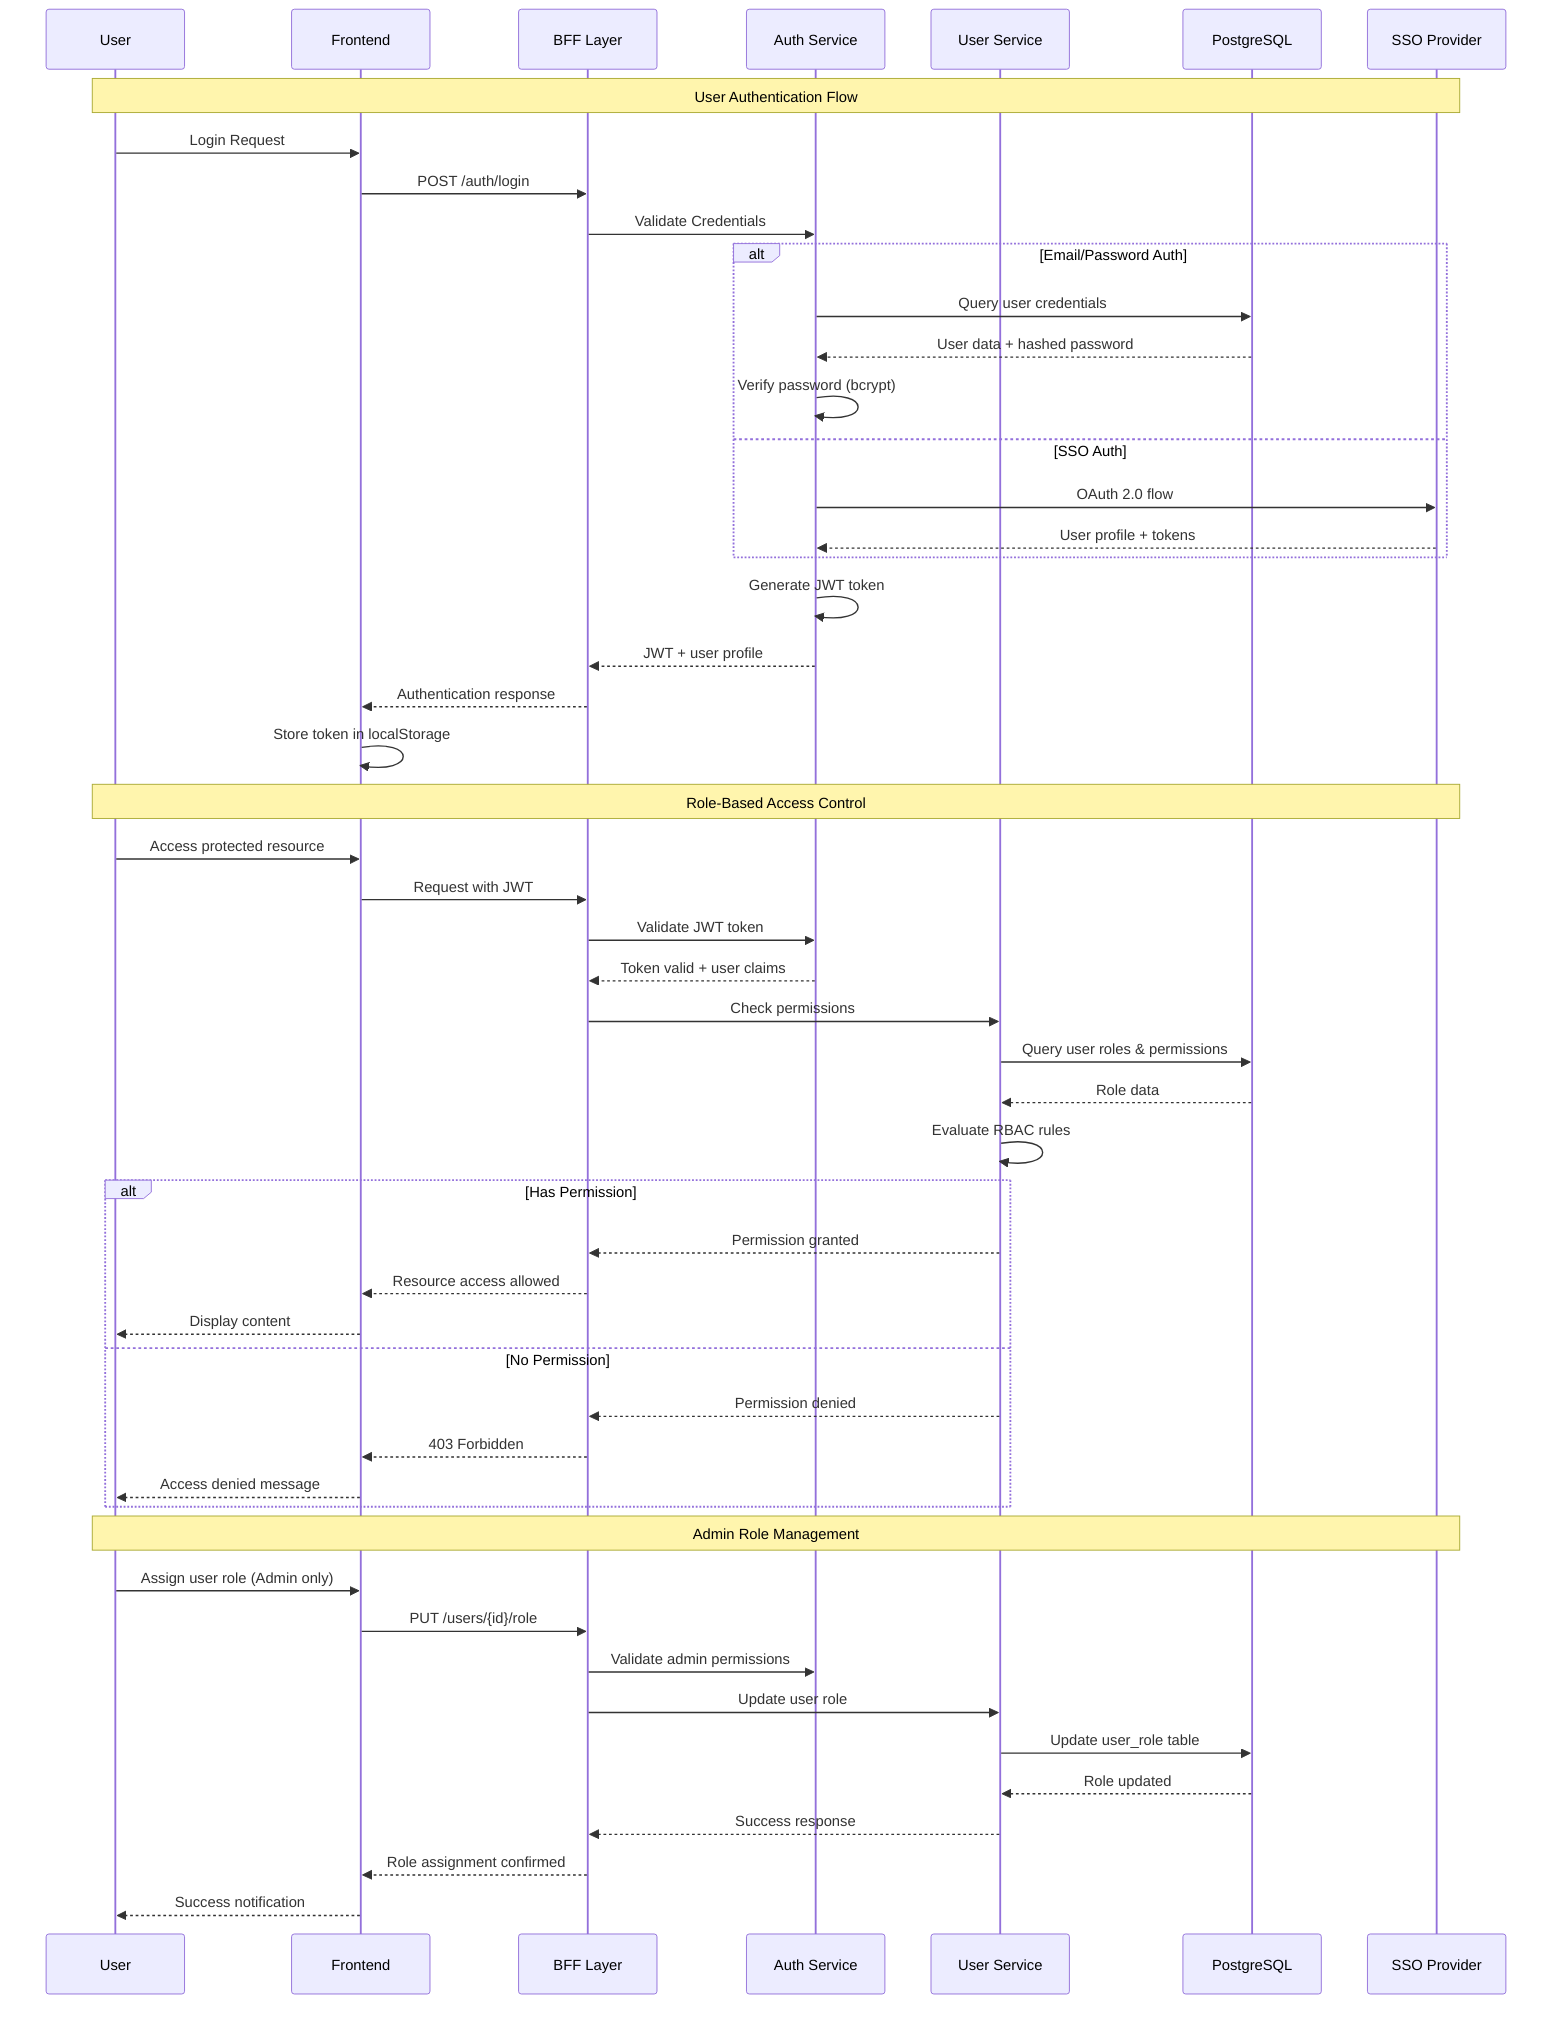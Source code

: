 sequenceDiagram
    participant U as User
    participant FE as Frontend
    participant BFF as BFF Layer
    participant AUTH as Auth Service
    participant US as User Service
    participant PG as PostgreSQL
    participant SSO as SSO Provider

    Note over U,SSO: User Authentication Flow
    
    U->>FE: Login Request
    FE->>BFF: POST /auth/login
    BFF->>AUTH: Validate Credentials
    
    alt Email/Password Auth
        AUTH->>PG: Query user credentials
        PG-->>AUTH: User data + hashed password
        AUTH->>AUTH: Verify password (bcrypt)
    else SSO Auth
        AUTH->>SSO: OAuth 2.0 flow
        SSO-->>AUTH: User profile + tokens
    end
    
    AUTH->>AUTH: Generate JWT token
    AUTH-->>BFF: JWT + user profile
    BFF-->>FE: Authentication response
    FE->>FE: Store token in localStorage
    
    Note over U,SSO: Role-Based Access Control
    
    U->>FE: Access protected resource
    FE->>BFF: Request with JWT
    BFF->>AUTH: Validate JWT token
    AUTH-->>BFF: Token valid + user claims
    
    BFF->>US: Check permissions
    US->>PG: Query user roles & permissions
    PG-->>US: Role data
    US->>US: Evaluate RBAC rules
    
    alt Has Permission
        US-->>BFF: Permission granted
        BFF-->>FE: Resource access allowed
        FE-->>U: Display content
    else No Permission
        US-->>BFF: Permission denied
        BFF-->>FE: 403 Forbidden
        FE-->>U: Access denied message
    end
    
    Note over U,SSO: Admin Role Management
    
    U->>FE: Assign user role (Admin only)
    FE->>BFF: PUT /users/{id}/role
    BFF->>AUTH: Validate admin permissions
    BFF->>US: Update user role
    US->>PG: Update user_role table
    PG-->>US: Role updated
    US-->>BFF: Success response
    BFF-->>FE: Role assignment confirmed
    FE-->>U: Success notification